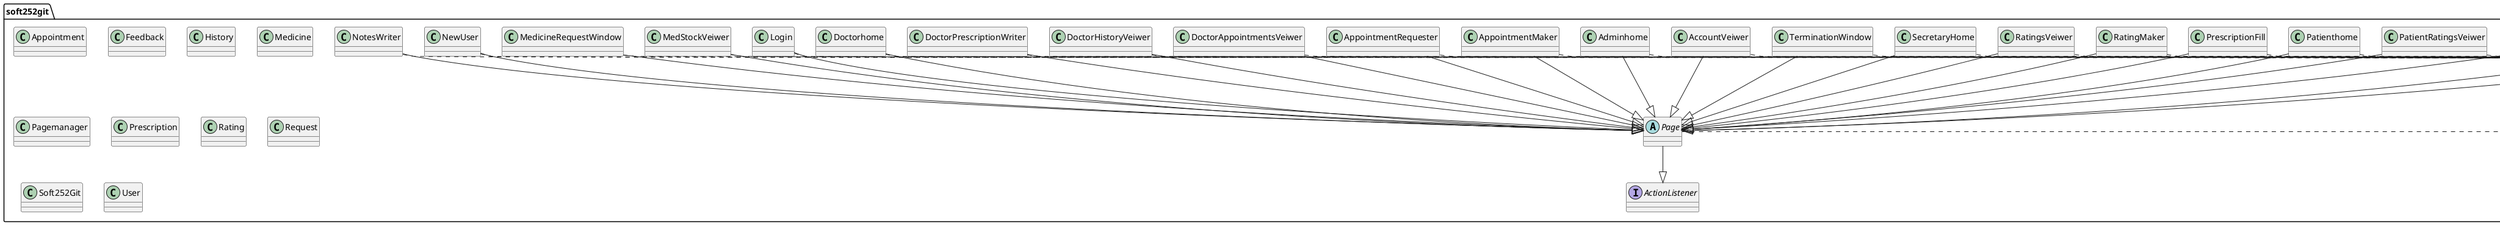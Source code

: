 @startuml
abstract class soft252git.Page
annotation java.lang.Override
class java.io.FileNotFoundException
class java.util.Scanner
class soft252git.AccountVeiwer
class soft252git.Adminhome
class soft252git.Appointment
class soft252git.AppointmentMaker
class soft252git.AppointmentRequester
class soft252git.Data
class soft252git.DoctorAppointmentsVeiwer
class soft252git.DoctorHistoryVeiwer
class soft252git.DoctorPrescriptionWriter
class soft252git.Doctorhome
class soft252git.Feedback
class soft252git.History
class soft252git.Login
class soft252git.MedStockVeiwer
class soft252git.Medicine
class soft252git.MedicineRequestWindow
class soft252git.NewUser
class soft252git.NotesWriter
class soft252git.Pagemanager
class soft252git.PatientAppointmentsVeiwer
class soft252git.PatientHistoryVeiwer
class soft252git.PatientPrescriptionVeiwer
class soft252git.PatientRatingsVeiwer
class soft252git.Patienthome
class soft252git.Prescription
class soft252git.PrescriptionFill
class soft252git.Rating
class soft252git.RatingMaker
class soft252git.RatingsVeiwer
class soft252git.Request
class soft252git.SecretaryHome
class soft252git.Soft252Git
class soft252git.TerminationWindow
class soft252git.User
interface soft252git.ActionListener
soft252git.Page ..> java.lang.Override
soft252git.Page --|> soft252git.ActionListener
soft252git.AccountVeiwer --|> soft252git.Page
soft252git.AccountVeiwer ..> java.lang.Override
soft252git.Adminhome --|> soft252git.Page
soft252git.Adminhome ..> java.lang.Override
soft252git.AppointmentMaker --|> soft252git.Page
soft252git.AppointmentMaker ..> java.lang.Override
soft252git.AppointmentRequester --|> soft252git.Page
soft252git.AppointmentRequester ..> java.lang.Override
soft252git.Data ..> java.io.FileNotFoundException
soft252git.Data ..> java.util.Scanner
soft252git.DoctorAppointmentsVeiwer --|> soft252git.Page
soft252git.DoctorAppointmentsVeiwer ..> java.lang.Override
soft252git.DoctorHistoryVeiwer --|> soft252git.Page
soft252git.DoctorHistoryVeiwer ..> java.lang.Override
soft252git.DoctorPrescriptionWriter --|> soft252git.Page
soft252git.DoctorPrescriptionWriter ..> java.lang.Override
soft252git.Doctorhome --|> soft252git.Page
soft252git.Doctorhome ..> java.lang.Override
soft252git.Login --|> soft252git.Page
soft252git.Login ..> java.lang.Override
soft252git.MedStockVeiwer --|> soft252git.Page
soft252git.MedStockVeiwer ..> java.lang.Override
soft252git.MedicineRequestWindow --|> soft252git.Page
soft252git.MedicineRequestWindow ..> java.lang.Override
soft252git.NewUser --|> soft252git.Page
soft252git.NewUser ..> java.lang.Override
soft252git.NotesWriter --|> soft252git.Page
soft252git.NotesWriter ..> java.lang.Override
soft252git.PatientAppointmentsVeiwer --|> soft252git.Page
soft252git.PatientAppointmentsVeiwer ..> java.lang.Override
soft252git.PatientHistoryVeiwer --|> soft252git.Page
soft252git.PatientHistoryVeiwer ..> java.lang.Override
soft252git.PatientPrescriptionVeiwer --|> soft252git.Page
soft252git.PatientPrescriptionVeiwer ..> java.lang.Override
soft252git.PatientRatingsVeiwer --|> soft252git.Page
soft252git.PatientRatingsVeiwer ..> java.lang.Override
soft252git.Patienthome --|> soft252git.Page
soft252git.Patienthome ..> java.lang.Override
soft252git.PrescriptionFill --|> soft252git.Page
soft252git.PrescriptionFill ..> java.lang.Override
soft252git.RatingMaker --|> soft252git.Page
soft252git.RatingMaker ..> java.lang.Override
soft252git.RatingsVeiwer --|> soft252git.Page
soft252git.RatingsVeiwer ..> java.lang.Override
soft252git.SecretaryHome --|> soft252git.Page
soft252git.SecretaryHome ..> java.lang.Override
soft252git.TerminationWindow --|> soft252git.Page
soft252git.TerminationWindow ..> java.lang.Override
@enduml
